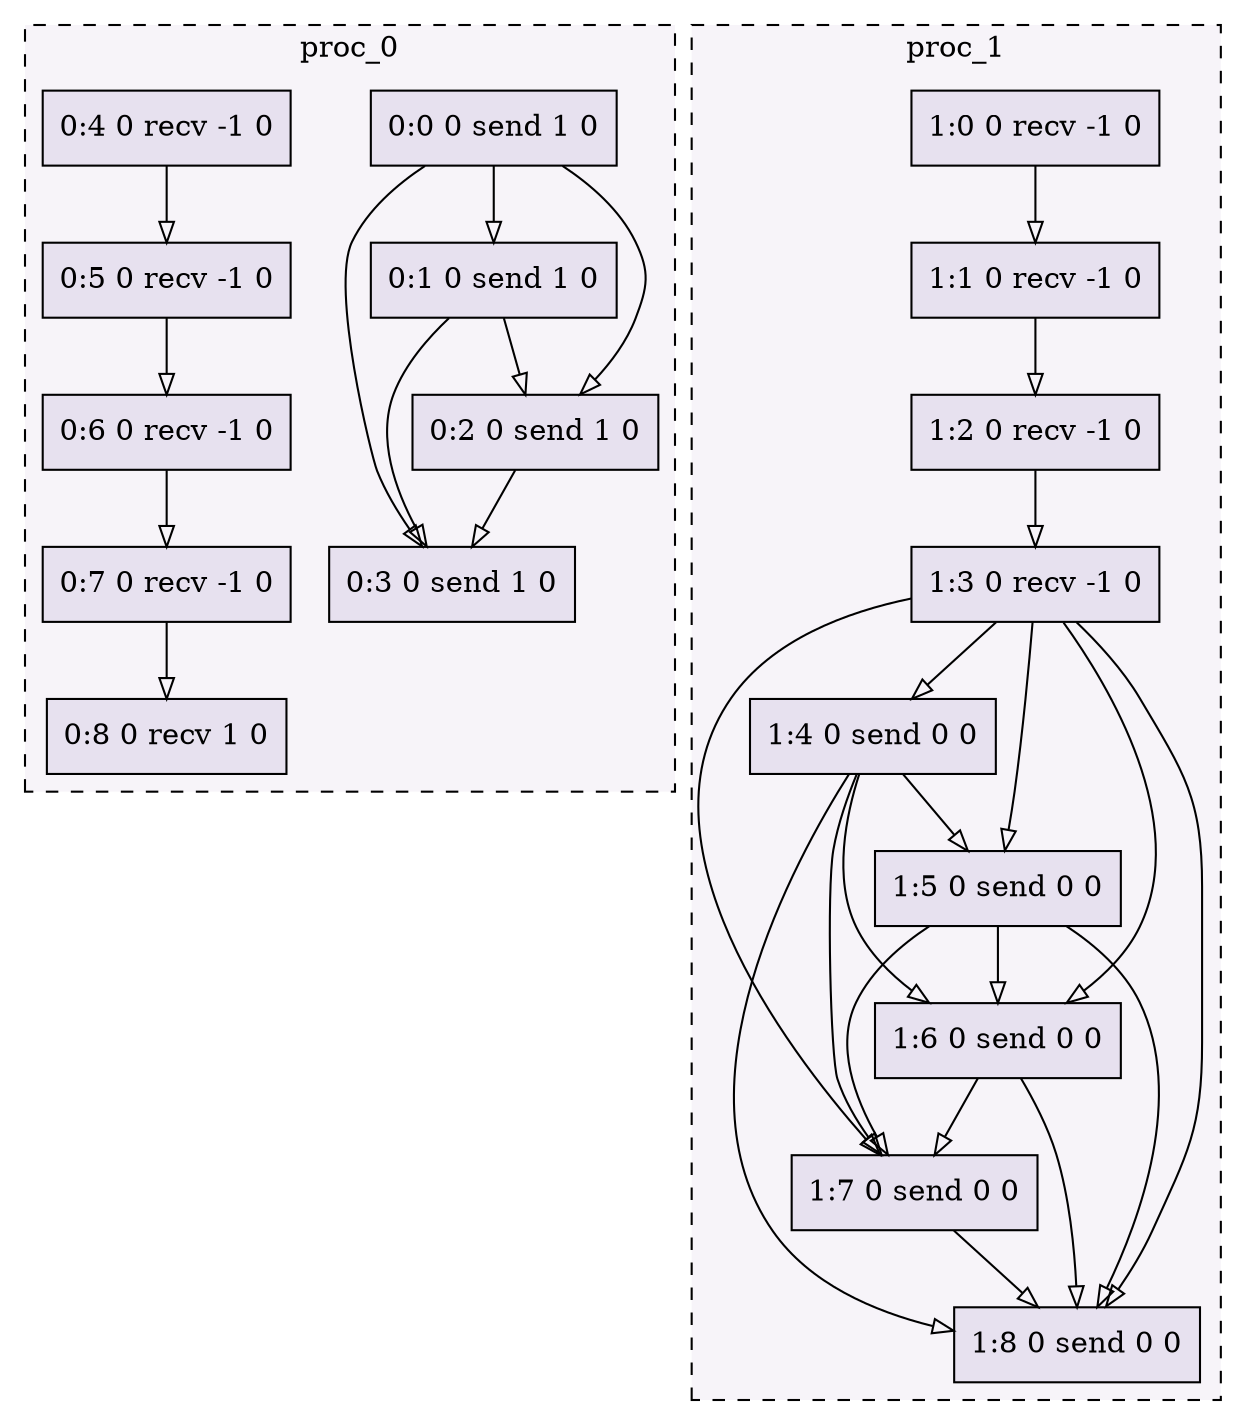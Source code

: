 digraph{node[shape=record style=filled colorscheme=purd9 fillcolor=2];subgraph cluster0{style=dashed;colorscheme=purd9;bgcolor=1;edge[arrowhead=empty];label=proc_0;0[label="0:0 0 send 1 0"];1[label="0:1 0 send 1 0"];2[label="0:2 0 send 1 0"];3[label="0:3 0 send 1 0"];4[label="0:4 0 recv -1 0"];5[label="0:5 0 recv -1 0"];6[label="0:6 0 recv -1 0"];7[label="0:7 0 recv -1 0"];8[label="0:8 0 recv 1 0"];0->1;1->2;0->2;2->3;1->3;0->3;4->5;5->6;6->7;7->8;}subgraph cluster1{style=dashed;colorscheme=purd9;bgcolor=1;edge[arrowhead=empty];label=proc_1;9[label="1:0 0 recv -1 0"];10[label="1:1 0 recv -1 0"];11[label="1:2 0 recv -1 0"];12[label="1:3 0 recv -1 0"];13[label="1:4 0 send 0 0"];14[label="1:5 0 send 0 0"];15[label="1:6 0 send 0 0"];16[label="1:7 0 send 0 0"];17[label="1:8 0 send 0 0"];9->10;10->11;11->12;12->13;13->14;12->14;14->15;13->15;12->15;15->16;14->16;13->16;12->16;16->17;15->17;14->17;13->17;12->17;}}
